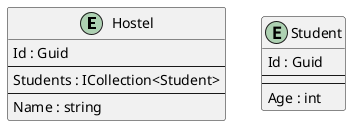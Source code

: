 @startuml

entity Hostel {
    Id : Guid
    --
    Students : ICollection<Student>
    ' HostelKeyCodePlaceholder
    --
    Name : string
    ' HostelPropertyCodePlaceholder
}

entity Student {
    Id : Guid
    --
    ' StudentKeyCodePlaceholder
    --
    Age : int
    ' StudentPropertyCodePlaceholder
}

' EntityCodePlaceholder

' RelationshipCodePlaceholder

@enduml
